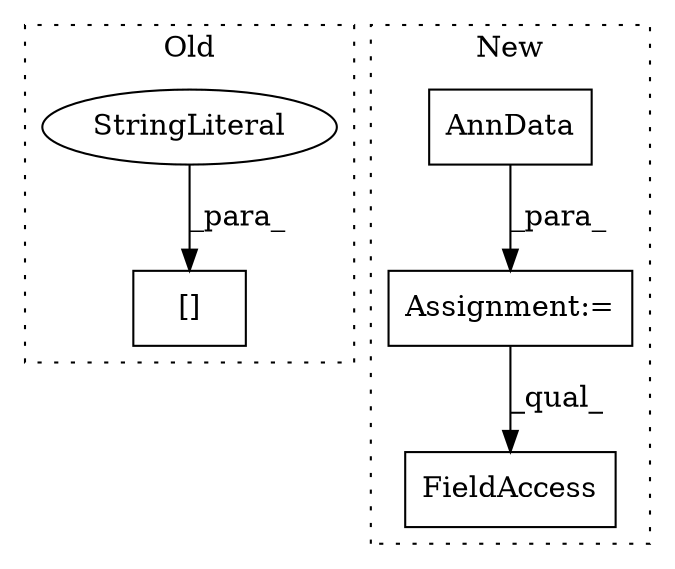 digraph G {
subgraph cluster0 {
1 [label="[]" a="2" s="3841,3850" l="6,1" shape="box"];
3 [label="StringLiteral" a="45" s="3847" l="3" shape="ellipse"];
label = "Old";
style="dotted";
}
subgraph cluster1 {
2 [label="AnnData" a="32" s="3214,3276" l="8,1" shape="box"];
4 [label="FieldAccess" a="22" s="3301" l="6" shape="box"];
5 [label="Assignment:=" a="7" s="3213" l="1" shape="box"];
label = "New";
style="dotted";
}
2 -> 5 [label="_para_"];
3 -> 1 [label="_para_"];
5 -> 4 [label="_qual_"];
}